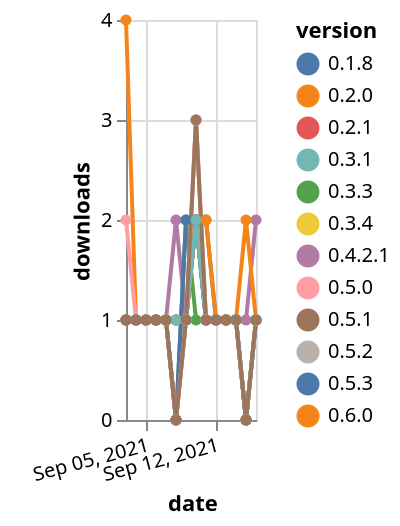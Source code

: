 {"$schema": "https://vega.github.io/schema/vega-lite/v5.json", "description": "A simple bar chart with embedded data.", "data": {"values": [{"date": "2021-09-03", "total": 300, "delta": 1, "version": "0.3.4"}, {"date": "2021-09-04", "total": 301, "delta": 1, "version": "0.3.4"}, {"date": "2021-09-05", "total": 302, "delta": 1, "version": "0.3.4"}, {"date": "2021-09-06", "total": 303, "delta": 1, "version": "0.3.4"}, {"date": "2021-09-07", "total": 304, "delta": 1, "version": "0.3.4"}, {"date": "2021-09-08", "total": 305, "delta": 1, "version": "0.3.4"}, {"date": "2021-09-09", "total": 306, "delta": 1, "version": "0.3.4"}, {"date": "2021-09-10", "total": 308, "delta": 2, "version": "0.3.4"}, {"date": "2021-09-11", "total": 309, "delta": 1, "version": "0.3.4"}, {"date": "2021-09-12", "total": 310, "delta": 1, "version": "0.3.4"}, {"date": "2021-09-13", "total": 311, "delta": 1, "version": "0.3.4"}, {"date": "2021-09-14", "total": 312, "delta": 1, "version": "0.3.4"}, {"date": "2021-09-15", "total": 312, "delta": 0, "version": "0.3.4"}, {"date": "2021-09-16", "total": 313, "delta": 1, "version": "0.3.4"}, {"date": "2021-09-03", "total": 185, "delta": 1, "version": "0.2.0"}, {"date": "2021-09-04", "total": 186, "delta": 1, "version": "0.2.0"}, {"date": "2021-09-05", "total": 187, "delta": 1, "version": "0.2.0"}, {"date": "2021-09-06", "total": 188, "delta": 1, "version": "0.2.0"}, {"date": "2021-09-07", "total": 189, "delta": 1, "version": "0.2.0"}, {"date": "2021-09-08", "total": 190, "delta": 1, "version": "0.2.0"}, {"date": "2021-09-09", "total": 191, "delta": 1, "version": "0.2.0"}, {"date": "2021-09-10", "total": 193, "delta": 2, "version": "0.2.0"}, {"date": "2021-09-11", "total": 194, "delta": 1, "version": "0.2.0"}, {"date": "2021-09-12", "total": 195, "delta": 1, "version": "0.2.0"}, {"date": "2021-09-13", "total": 196, "delta": 1, "version": "0.2.0"}, {"date": "2021-09-14", "total": 197, "delta": 1, "version": "0.2.0"}, {"date": "2021-09-15", "total": 197, "delta": 0, "version": "0.2.0"}, {"date": "2021-09-16", "total": 198, "delta": 1, "version": "0.2.0"}, {"date": "2021-09-03", "total": 213, "delta": 1, "version": "0.5.2"}, {"date": "2021-09-04", "total": 214, "delta": 1, "version": "0.5.2"}, {"date": "2021-09-05", "total": 215, "delta": 1, "version": "0.5.2"}, {"date": "2021-09-06", "total": 216, "delta": 1, "version": "0.5.2"}, {"date": "2021-09-07", "total": 217, "delta": 1, "version": "0.5.2"}, {"date": "2021-09-08", "total": 217, "delta": 0, "version": "0.5.2"}, {"date": "2021-09-09", "total": 218, "delta": 1, "version": "0.5.2"}, {"date": "2021-09-10", "total": 221, "delta": 3, "version": "0.5.2"}, {"date": "2021-09-11", "total": 222, "delta": 1, "version": "0.5.2"}, {"date": "2021-09-12", "total": 223, "delta": 1, "version": "0.5.2"}, {"date": "2021-09-13", "total": 224, "delta": 1, "version": "0.5.2"}, {"date": "2021-09-14", "total": 225, "delta": 1, "version": "0.5.2"}, {"date": "2021-09-15", "total": 225, "delta": 0, "version": "0.5.2"}, {"date": "2021-09-16", "total": 226, "delta": 1, "version": "0.5.2"}, {"date": "2021-09-03", "total": 199, "delta": 1, "version": "0.2.1"}, {"date": "2021-09-04", "total": 200, "delta": 1, "version": "0.2.1"}, {"date": "2021-09-05", "total": 201, "delta": 1, "version": "0.2.1"}, {"date": "2021-09-06", "total": 202, "delta": 1, "version": "0.2.1"}, {"date": "2021-09-07", "total": 203, "delta": 1, "version": "0.2.1"}, {"date": "2021-09-08", "total": 204, "delta": 1, "version": "0.2.1"}, {"date": "2021-09-09", "total": 205, "delta": 1, "version": "0.2.1"}, {"date": "2021-09-10", "total": 207, "delta": 2, "version": "0.2.1"}, {"date": "2021-09-11", "total": 208, "delta": 1, "version": "0.2.1"}, {"date": "2021-09-12", "total": 209, "delta": 1, "version": "0.2.1"}, {"date": "2021-09-13", "total": 210, "delta": 1, "version": "0.2.1"}, {"date": "2021-09-14", "total": 211, "delta": 1, "version": "0.2.1"}, {"date": "2021-09-15", "total": 211, "delta": 0, "version": "0.2.1"}, {"date": "2021-09-16", "total": 212, "delta": 1, "version": "0.2.1"}, {"date": "2021-09-03", "total": 288, "delta": 1, "version": "0.4.2.1"}, {"date": "2021-09-04", "total": 289, "delta": 1, "version": "0.4.2.1"}, {"date": "2021-09-05", "total": 290, "delta": 1, "version": "0.4.2.1"}, {"date": "2021-09-06", "total": 291, "delta": 1, "version": "0.4.2.1"}, {"date": "2021-09-07", "total": 292, "delta": 1, "version": "0.4.2.1"}, {"date": "2021-09-08", "total": 294, "delta": 2, "version": "0.4.2.1"}, {"date": "2021-09-09", "total": 295, "delta": 1, "version": "0.4.2.1"}, {"date": "2021-09-10", "total": 297, "delta": 2, "version": "0.4.2.1"}, {"date": "2021-09-11", "total": 298, "delta": 1, "version": "0.4.2.1"}, {"date": "2021-09-12", "total": 299, "delta": 1, "version": "0.4.2.1"}, {"date": "2021-09-13", "total": 300, "delta": 1, "version": "0.4.2.1"}, {"date": "2021-09-14", "total": 301, "delta": 1, "version": "0.4.2.1"}, {"date": "2021-09-15", "total": 302, "delta": 1, "version": "0.4.2.1"}, {"date": "2021-09-16", "total": 304, "delta": 2, "version": "0.4.2.1"}, {"date": "2021-09-03", "total": 195, "delta": 1, "version": "0.3.3"}, {"date": "2021-09-04", "total": 196, "delta": 1, "version": "0.3.3"}, {"date": "2021-09-05", "total": 197, "delta": 1, "version": "0.3.3"}, {"date": "2021-09-06", "total": 198, "delta": 1, "version": "0.3.3"}, {"date": "2021-09-07", "total": 199, "delta": 1, "version": "0.3.3"}, {"date": "2021-09-08", "total": 199, "delta": 0, "version": "0.3.3"}, {"date": "2021-09-09", "total": 201, "delta": 2, "version": "0.3.3"}, {"date": "2021-09-10", "total": 202, "delta": 1, "version": "0.3.3"}, {"date": "2021-09-11", "total": 203, "delta": 1, "version": "0.3.3"}, {"date": "2021-09-12", "total": 204, "delta": 1, "version": "0.3.3"}, {"date": "2021-09-13", "total": 205, "delta": 1, "version": "0.3.3"}, {"date": "2021-09-14", "total": 206, "delta": 1, "version": "0.3.3"}, {"date": "2021-09-15", "total": 206, "delta": 0, "version": "0.3.3"}, {"date": "2021-09-16", "total": 207, "delta": 1, "version": "0.3.3"}, {"date": "2021-09-03", "total": 344, "delta": 1, "version": "0.5.3"}, {"date": "2021-09-04", "total": 345, "delta": 1, "version": "0.5.3"}, {"date": "2021-09-05", "total": 346, "delta": 1, "version": "0.5.3"}, {"date": "2021-09-06", "total": 347, "delta": 1, "version": "0.5.3"}, {"date": "2021-09-07", "total": 348, "delta": 1, "version": "0.5.3"}, {"date": "2021-09-08", "total": 348, "delta": 0, "version": "0.5.3"}, {"date": "2021-09-09", "total": 349, "delta": 1, "version": "0.5.3"}, {"date": "2021-09-10", "total": 351, "delta": 2, "version": "0.5.3"}, {"date": "2021-09-11", "total": 353, "delta": 2, "version": "0.5.3"}, {"date": "2021-09-12", "total": 354, "delta": 1, "version": "0.5.3"}, {"date": "2021-09-13", "total": 355, "delta": 1, "version": "0.5.3"}, {"date": "2021-09-14", "total": 356, "delta": 1, "version": "0.5.3"}, {"date": "2021-09-15", "total": 356, "delta": 0, "version": "0.5.3"}, {"date": "2021-09-16", "total": 357, "delta": 1, "version": "0.5.3"}, {"date": "2021-09-03", "total": 143, "delta": 4, "version": "0.6.0"}, {"date": "2021-09-04", "total": 144, "delta": 1, "version": "0.6.0"}, {"date": "2021-09-05", "total": 145, "delta": 1, "version": "0.6.0"}, {"date": "2021-09-06", "total": 146, "delta": 1, "version": "0.6.0"}, {"date": "2021-09-07", "total": 147, "delta": 1, "version": "0.6.0"}, {"date": "2021-09-08", "total": 148, "delta": 1, "version": "0.6.0"}, {"date": "2021-09-09", "total": 149, "delta": 1, "version": "0.6.0"}, {"date": "2021-09-10", "total": 151, "delta": 2, "version": "0.6.0"}, {"date": "2021-09-11", "total": 153, "delta": 2, "version": "0.6.0"}, {"date": "2021-09-12", "total": 154, "delta": 1, "version": "0.6.0"}, {"date": "2021-09-13", "total": 155, "delta": 1, "version": "0.6.0"}, {"date": "2021-09-14", "total": 156, "delta": 1, "version": "0.6.0"}, {"date": "2021-09-15", "total": 158, "delta": 2, "version": "0.6.0"}, {"date": "2021-09-16", "total": 159, "delta": 1, "version": "0.6.0"}, {"date": "2021-09-03", "total": 190, "delta": 1, "version": "0.1.8"}, {"date": "2021-09-04", "total": 191, "delta": 1, "version": "0.1.8"}, {"date": "2021-09-05", "total": 192, "delta": 1, "version": "0.1.8"}, {"date": "2021-09-06", "total": 193, "delta": 1, "version": "0.1.8"}, {"date": "2021-09-07", "total": 194, "delta": 1, "version": "0.1.8"}, {"date": "2021-09-08", "total": 194, "delta": 0, "version": "0.1.8"}, {"date": "2021-09-09", "total": 196, "delta": 2, "version": "0.1.8"}, {"date": "2021-09-10", "total": 198, "delta": 2, "version": "0.1.8"}, {"date": "2021-09-11", "total": 199, "delta": 1, "version": "0.1.8"}, {"date": "2021-09-12", "total": 200, "delta": 1, "version": "0.1.8"}, {"date": "2021-09-13", "total": 201, "delta": 1, "version": "0.1.8"}, {"date": "2021-09-14", "total": 202, "delta": 1, "version": "0.1.8"}, {"date": "2021-09-15", "total": 202, "delta": 0, "version": "0.1.8"}, {"date": "2021-09-16", "total": 203, "delta": 1, "version": "0.1.8"}, {"date": "2021-09-03", "total": 140, "delta": 2, "version": "0.5.0"}, {"date": "2021-09-04", "total": 141, "delta": 1, "version": "0.5.0"}, {"date": "2021-09-05", "total": 142, "delta": 1, "version": "0.5.0"}, {"date": "2021-09-06", "total": 143, "delta": 1, "version": "0.5.0"}, {"date": "2021-09-07", "total": 144, "delta": 1, "version": "0.5.0"}, {"date": "2021-09-08", "total": 144, "delta": 0, "version": "0.5.0"}, {"date": "2021-09-09", "total": 145, "delta": 1, "version": "0.5.0"}, {"date": "2021-09-10", "total": 148, "delta": 3, "version": "0.5.0"}, {"date": "2021-09-11", "total": 149, "delta": 1, "version": "0.5.0"}, {"date": "2021-09-12", "total": 150, "delta": 1, "version": "0.5.0"}, {"date": "2021-09-13", "total": 151, "delta": 1, "version": "0.5.0"}, {"date": "2021-09-14", "total": 152, "delta": 1, "version": "0.5.0"}, {"date": "2021-09-15", "total": 152, "delta": 0, "version": "0.5.0"}, {"date": "2021-09-16", "total": 153, "delta": 1, "version": "0.5.0"}, {"date": "2021-09-03", "total": 198, "delta": 1, "version": "0.3.1"}, {"date": "2021-09-04", "total": 199, "delta": 1, "version": "0.3.1"}, {"date": "2021-09-05", "total": 200, "delta": 1, "version": "0.3.1"}, {"date": "2021-09-06", "total": 201, "delta": 1, "version": "0.3.1"}, {"date": "2021-09-07", "total": 202, "delta": 1, "version": "0.3.1"}, {"date": "2021-09-08", "total": 203, "delta": 1, "version": "0.3.1"}, {"date": "2021-09-09", "total": 204, "delta": 1, "version": "0.3.1"}, {"date": "2021-09-10", "total": 206, "delta": 2, "version": "0.3.1"}, {"date": "2021-09-11", "total": 207, "delta": 1, "version": "0.3.1"}, {"date": "2021-09-12", "total": 208, "delta": 1, "version": "0.3.1"}, {"date": "2021-09-13", "total": 209, "delta": 1, "version": "0.3.1"}, {"date": "2021-09-14", "total": 210, "delta": 1, "version": "0.3.1"}, {"date": "2021-09-15", "total": 210, "delta": 0, "version": "0.3.1"}, {"date": "2021-09-16", "total": 211, "delta": 1, "version": "0.3.1"}, {"date": "2021-09-03", "total": 142, "delta": 1, "version": "0.5.1"}, {"date": "2021-09-04", "total": 143, "delta": 1, "version": "0.5.1"}, {"date": "2021-09-05", "total": 144, "delta": 1, "version": "0.5.1"}, {"date": "2021-09-06", "total": 145, "delta": 1, "version": "0.5.1"}, {"date": "2021-09-07", "total": 146, "delta": 1, "version": "0.5.1"}, {"date": "2021-09-08", "total": 146, "delta": 0, "version": "0.5.1"}, {"date": "2021-09-09", "total": 147, "delta": 1, "version": "0.5.1"}, {"date": "2021-09-10", "total": 150, "delta": 3, "version": "0.5.1"}, {"date": "2021-09-11", "total": 151, "delta": 1, "version": "0.5.1"}, {"date": "2021-09-12", "total": 152, "delta": 1, "version": "0.5.1"}, {"date": "2021-09-13", "total": 153, "delta": 1, "version": "0.5.1"}, {"date": "2021-09-14", "total": 154, "delta": 1, "version": "0.5.1"}, {"date": "2021-09-15", "total": 154, "delta": 0, "version": "0.5.1"}, {"date": "2021-09-16", "total": 155, "delta": 1, "version": "0.5.1"}]}, "width": "container", "mark": {"type": "line", "point": {"filled": true}}, "encoding": {"x": {"field": "date", "type": "temporal", "timeUnit": "yearmonthdate", "title": "date", "axis": {"labelAngle": -15}}, "y": {"field": "delta", "type": "quantitative", "title": "downloads"}, "color": {"field": "version", "type": "nominal"}, "tooltip": {"field": "delta"}}}